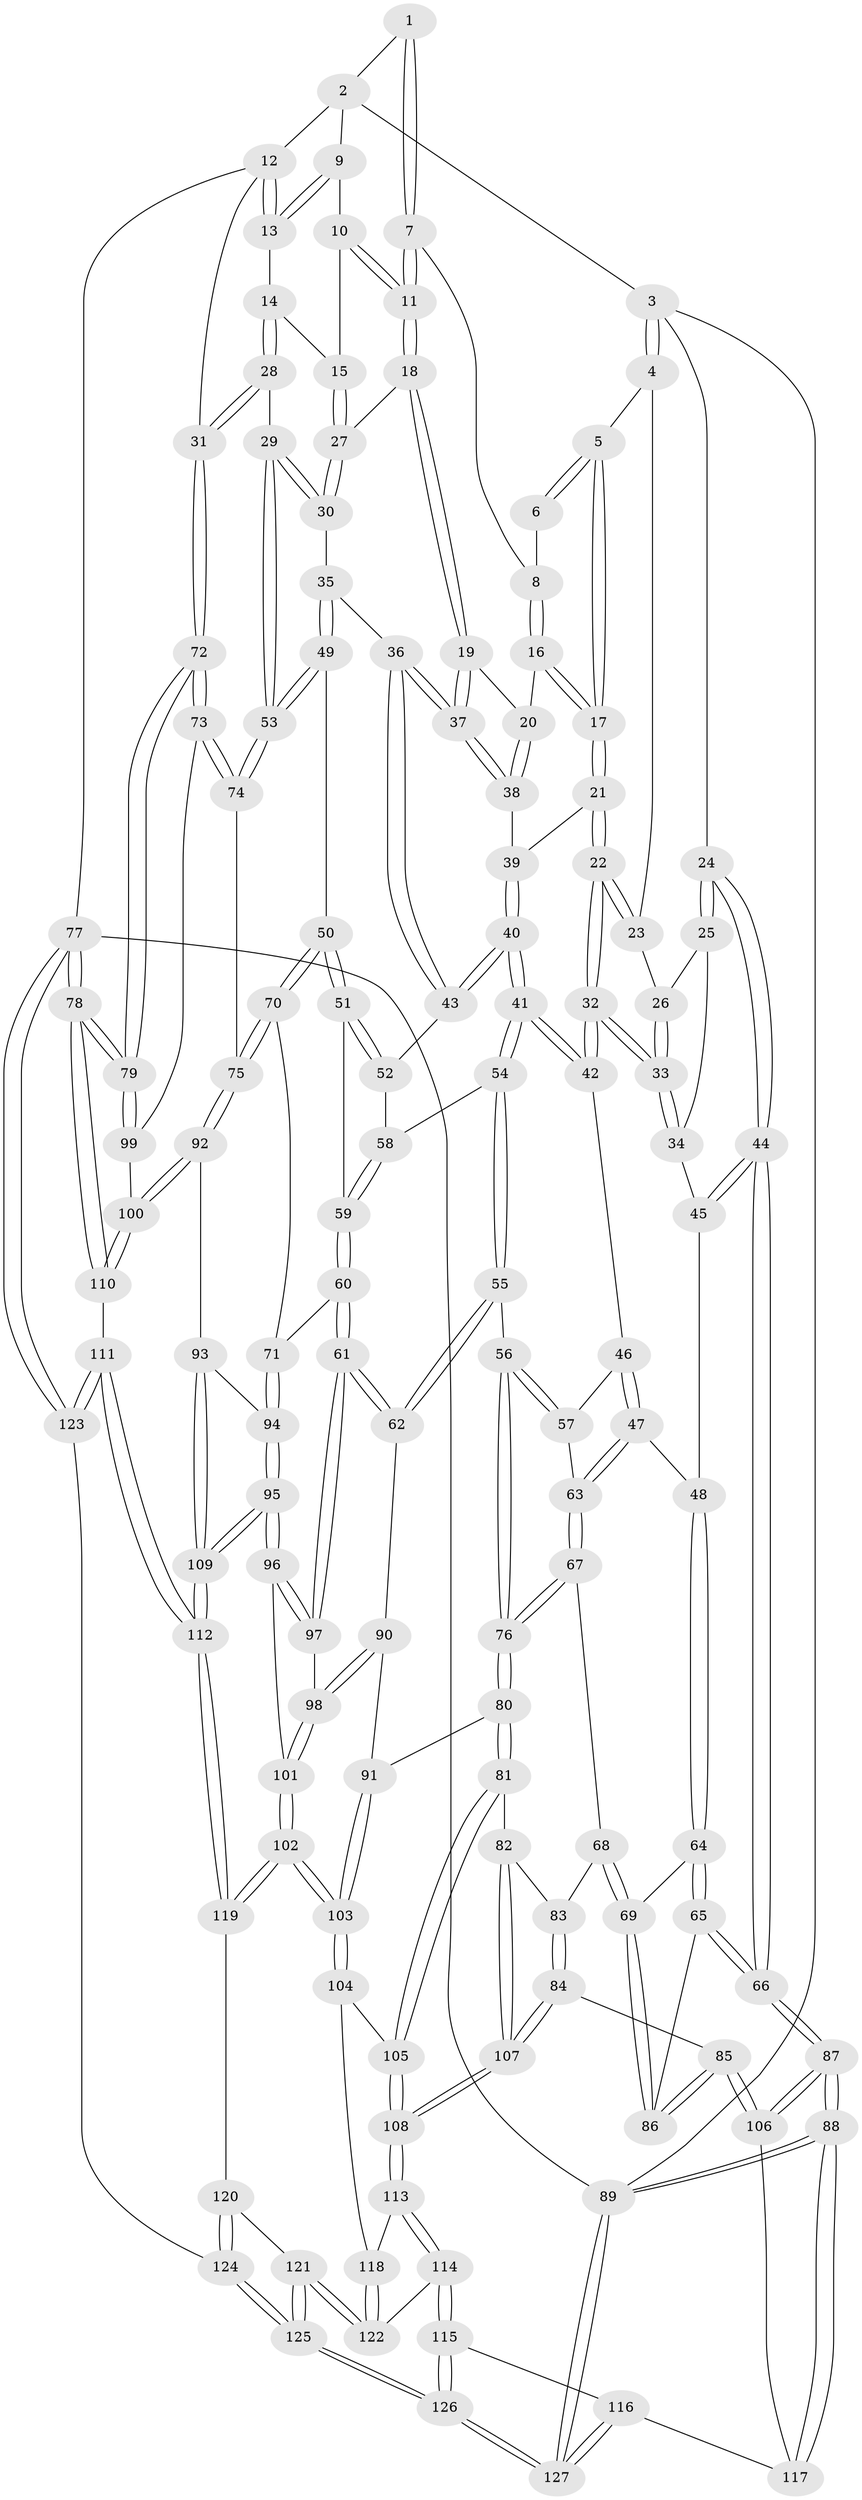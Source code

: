 // coarse degree distribution, {3: 0.13157894736842105, 5: 0.3815789473684211, 6: 0.17105263157894737, 4: 0.2631578947368421, 2: 0.02631578947368421, 8: 0.013157894736842105, 7: 0.013157894736842105}
// Generated by graph-tools (version 1.1) at 2025/04/03/04/25 22:04:28]
// undirected, 127 vertices, 314 edges
graph export_dot {
graph [start="1"]
  node [color=gray90,style=filled];
  1 [pos="+0.641961741603355+0"];
  2 [pos="+0.8398146032657356+0"];
  3 [pos="+0+0"];
  4 [pos="+0.22651654402791002+0"];
  5 [pos="+0.2880149697690049+0"];
  6 [pos="+0.4943695793467407+0"];
  7 [pos="+0.6335142315517475+0.06601595818948126"];
  8 [pos="+0.5820542513314791+0.06630357228094419"];
  9 [pos="+0.8161557996200206+0"];
  10 [pos="+0.7764257176836111+0.015096258631117005"];
  11 [pos="+0.7111950476685832+0.1001910217308028"];
  12 [pos="+1+0.19459265034010642"];
  13 [pos="+0.9002240109673142+0.06549834600670565"];
  14 [pos="+0.8737304918609617+0.16190164528435794"];
  15 [pos="+0.8518075002874702+0.1550472316047312"];
  16 [pos="+0.501197787932993+0.13747376638700085"];
  17 [pos="+0.45866469225154616+0.13652929999186914"];
  18 [pos="+0.7116903599975425+0.15440063744782093"];
  19 [pos="+0.7008723060703753+0.16609959646424136"];
  20 [pos="+0.56842719678576+0.18740952797711855"];
  21 [pos="+0.4156619690046859+0.20870206604361988"];
  22 [pos="+0.29040013853134744+0.27169342935566143"];
  23 [pos="+0.2192449637572508+0"];
  24 [pos="+0+0"];
  25 [pos="+0.08230887504245923+0.1890062990022379"];
  26 [pos="+0.12642854117285557+0.17101665966349347"];
  27 [pos="+0.7350594163848726+0.16618981254797124"];
  28 [pos="+0.9731417229520377+0.3225562226396529"];
  29 [pos="+0.968032816065263+0.3251576380855344"];
  30 [pos="+0.8423644524267533+0.291657374025378"];
  31 [pos="+1+0.2848323346254425"];
  32 [pos="+0.282670499554746+0.28299821306751055"];
  33 [pos="+0.2597614641082138+0.2785105142961292"];
  34 [pos="+0.07813958148437443+0.3154640471171455"];
  35 [pos="+0.6884087895446788+0.3270160306409987"];
  36 [pos="+0.676068092224755+0.31652061493734845"];
  37 [pos="+0.6748943602321348+0.3133080027565797"];
  38 [pos="+0.5762014458608365+0.25885666177855643"];
  39 [pos="+0.5045946373862839+0.3188496082764078"];
  40 [pos="+0.5064410150225988+0.38293768287699087"];
  41 [pos="+0.5011419209974796+0.3903772863433521"];
  42 [pos="+0.2902929802058039+0.3304327324238859"];
  43 [pos="+0.5647070942836427+0.37771783039897483"];
  44 [pos="+0+0.3810920044640556"];
  45 [pos="+0.07464775203720939+0.3189573668632667"];
  46 [pos="+0.2893255349112003+0.33531475245927417"];
  47 [pos="+0.1569638607270231+0.440685006463508"];
  48 [pos="+0.1369252191544882+0.4393509969677268"];
  49 [pos="+0.7098054509110433+0.42901934210518206"];
  50 [pos="+0.6674619274811957+0.4565761288141904"];
  51 [pos="+0.6575769823496675+0.4544191381386985"];
  52 [pos="+0.6321872910340155+0.43736037192040783"];
  53 [pos="+0.8469786098546801+0.4912995004731626"];
  54 [pos="+0.5007098607945762+0.39377080415464005"];
  55 [pos="+0.4215122055537339+0.5188301512118625"];
  56 [pos="+0.3542791698102899+0.5153801619539924"];
  57 [pos="+0.3125834421894867+0.4196332469770247"];
  58 [pos="+0.5448917191157413+0.44661122555849603"];
  59 [pos="+0.5662109499983815+0.478766394072009"];
  60 [pos="+0.5632210024079192+0.5892413116036377"];
  61 [pos="+0.5315204296718357+0.6038532297081912"];
  62 [pos="+0.48191403546680367+0.5807877341115716"];
  63 [pos="+0.19606547110791067+0.4985936613571691"];
  64 [pos="+0.0504877050767955+0.5060760774690999"];
  65 [pos="+0+0.4991904876900971"];
  66 [pos="+0+0.4842133513987433"];
  67 [pos="+0.20275276573618806+0.516586658219301"];
  68 [pos="+0.10243701058773667+0.557294827950876"];
  69 [pos="+0.09794677049430511+0.5555347988603813"];
  70 [pos="+0.6416555692164233+0.5586573326392604"];
  71 [pos="+0.6047112720129185+0.5873134316192256"];
  72 [pos="+1+0.6868301896664875"];
  73 [pos="+1+0.6811532788911354"];
  74 [pos="+0.8460238009984653+0.5511700089089094"];
  75 [pos="+0.8240770153376691+0.5759538856134885"];
  76 [pos="+0.2742356853387189+0.5963142371627365"];
  77 [pos="+1+1"];
  78 [pos="+1+1"];
  79 [pos="+1+1"];
  80 [pos="+0.26947339751147226+0.612593465746201"];
  81 [pos="+0.26217783493868474+0.6203636969739819"];
  82 [pos="+0.2501205513610975+0.6269676048991693"];
  83 [pos="+0.11402777472010461+0.567763436703093"];
  84 [pos="+0.1415825746467234+0.7192370294936807"];
  85 [pos="+0.09955639682298142+0.7215674880228087"];
  86 [pos="+0.06639684827234907+0.6634408399441194"];
  87 [pos="+0+0.7658328103746713"];
  88 [pos="+0+0.874773561891984"];
  89 [pos="+0+1"];
  90 [pos="+0.40146700595984663+0.6632133726872941"];
  91 [pos="+0.3309366956416697+0.65067147403926"];
  92 [pos="+0.7857352914142682+0.6751267028057405"];
  93 [pos="+0.7372775758612519+0.6896802562758348"];
  94 [pos="+0.6679315117114565+0.6605294251061937"];
  95 [pos="+0.5711239006297674+0.7651558807792247"];
  96 [pos="+0.539334849478012+0.7249149358391744"];
  97 [pos="+0.5283734574371592+0.6686584543795934"];
  98 [pos="+0.4163116312532545+0.7017986898989962"];
  99 [pos="+0.8645674375116209+0.798994211215113"];
  100 [pos="+0.8619946446355362+0.7995717208745651"];
  101 [pos="+0.4025446191848083+0.7717560550763506"];
  102 [pos="+0.39182821936759793+0.7838446540616525"];
  103 [pos="+0.38804693754640257+0.7826462824690744"];
  104 [pos="+0.3356152453456724+0.7816901508947954"];
  105 [pos="+0.30867496317047544+0.7620790567642592"];
  106 [pos="+0.05898165551174717+0.7520463668254935"];
  107 [pos="+0.15330832896577798+0.7202778998039351"];
  108 [pos="+0.1908685194720066+0.7833960367279945"];
  109 [pos="+0.6159646622222003+0.873138630366157"];
  110 [pos="+0.8388130372126336+0.8412199309322751"];
  111 [pos="+0.6453982651788492+1"];
  112 [pos="+0.6184365120156209+0.94913083132441"];
  113 [pos="+0.1937651751760216+0.8003250416561809"];
  114 [pos="+0.19732678784194738+0.8706924393329097"];
  115 [pos="+0.14108913127773756+0.9089626886285711"];
  116 [pos="+0.09411068315584672+0.9038224257381854"];
  117 [pos="+0.06767833750052936+0.8681418239984217"];
  118 [pos="+0.3103456456507283+0.8123554734786169"];
  119 [pos="+0.42183975919010186+0.8595039316669824"];
  120 [pos="+0.36498411123820784+0.9003872139645454"];
  121 [pos="+0.27790993483138793+0.9112650076563474"];
  122 [pos="+0.26776067509035045+0.9005848685954203"];
  123 [pos="+0.6483905131219025+1"];
  124 [pos="+0.423347169212304+1"];
  125 [pos="+0.2763402637737504+1"];
  126 [pos="+0.2254368831404695+1"];
  127 [pos="+0+1"];
  1 -- 2;
  1 -- 7;
  1 -- 7;
  2 -- 3;
  2 -- 9;
  2 -- 12;
  3 -- 4;
  3 -- 4;
  3 -- 24;
  3 -- 89;
  4 -- 5;
  4 -- 23;
  5 -- 6;
  5 -- 6;
  5 -- 17;
  5 -- 17;
  6 -- 8;
  7 -- 8;
  7 -- 11;
  7 -- 11;
  8 -- 16;
  8 -- 16;
  9 -- 10;
  9 -- 13;
  9 -- 13;
  10 -- 11;
  10 -- 11;
  10 -- 15;
  11 -- 18;
  11 -- 18;
  12 -- 13;
  12 -- 13;
  12 -- 31;
  12 -- 77;
  13 -- 14;
  14 -- 15;
  14 -- 28;
  14 -- 28;
  15 -- 27;
  15 -- 27;
  16 -- 17;
  16 -- 17;
  16 -- 20;
  17 -- 21;
  17 -- 21;
  18 -- 19;
  18 -- 19;
  18 -- 27;
  19 -- 20;
  19 -- 37;
  19 -- 37;
  20 -- 38;
  20 -- 38;
  21 -- 22;
  21 -- 22;
  21 -- 39;
  22 -- 23;
  22 -- 23;
  22 -- 32;
  22 -- 32;
  23 -- 26;
  24 -- 25;
  24 -- 25;
  24 -- 44;
  24 -- 44;
  25 -- 26;
  25 -- 34;
  26 -- 33;
  26 -- 33;
  27 -- 30;
  27 -- 30;
  28 -- 29;
  28 -- 31;
  28 -- 31;
  29 -- 30;
  29 -- 30;
  29 -- 53;
  29 -- 53;
  30 -- 35;
  31 -- 72;
  31 -- 72;
  32 -- 33;
  32 -- 33;
  32 -- 42;
  32 -- 42;
  33 -- 34;
  33 -- 34;
  34 -- 45;
  35 -- 36;
  35 -- 49;
  35 -- 49;
  36 -- 37;
  36 -- 37;
  36 -- 43;
  36 -- 43;
  37 -- 38;
  37 -- 38;
  38 -- 39;
  39 -- 40;
  39 -- 40;
  40 -- 41;
  40 -- 41;
  40 -- 43;
  40 -- 43;
  41 -- 42;
  41 -- 42;
  41 -- 54;
  41 -- 54;
  42 -- 46;
  43 -- 52;
  44 -- 45;
  44 -- 45;
  44 -- 66;
  44 -- 66;
  45 -- 48;
  46 -- 47;
  46 -- 47;
  46 -- 57;
  47 -- 48;
  47 -- 63;
  47 -- 63;
  48 -- 64;
  48 -- 64;
  49 -- 50;
  49 -- 53;
  49 -- 53;
  50 -- 51;
  50 -- 51;
  50 -- 70;
  50 -- 70;
  51 -- 52;
  51 -- 52;
  51 -- 59;
  52 -- 58;
  53 -- 74;
  53 -- 74;
  54 -- 55;
  54 -- 55;
  54 -- 58;
  55 -- 56;
  55 -- 62;
  55 -- 62;
  56 -- 57;
  56 -- 57;
  56 -- 76;
  56 -- 76;
  57 -- 63;
  58 -- 59;
  58 -- 59;
  59 -- 60;
  59 -- 60;
  60 -- 61;
  60 -- 61;
  60 -- 71;
  61 -- 62;
  61 -- 62;
  61 -- 97;
  61 -- 97;
  62 -- 90;
  63 -- 67;
  63 -- 67;
  64 -- 65;
  64 -- 65;
  64 -- 69;
  65 -- 66;
  65 -- 66;
  65 -- 86;
  66 -- 87;
  66 -- 87;
  67 -- 68;
  67 -- 76;
  67 -- 76;
  68 -- 69;
  68 -- 69;
  68 -- 83;
  69 -- 86;
  69 -- 86;
  70 -- 71;
  70 -- 75;
  70 -- 75;
  71 -- 94;
  71 -- 94;
  72 -- 73;
  72 -- 73;
  72 -- 79;
  72 -- 79;
  73 -- 74;
  73 -- 74;
  73 -- 99;
  74 -- 75;
  75 -- 92;
  75 -- 92;
  76 -- 80;
  76 -- 80;
  77 -- 78;
  77 -- 78;
  77 -- 123;
  77 -- 123;
  77 -- 89;
  78 -- 79;
  78 -- 79;
  78 -- 110;
  78 -- 110;
  79 -- 99;
  79 -- 99;
  80 -- 81;
  80 -- 81;
  80 -- 91;
  81 -- 82;
  81 -- 105;
  81 -- 105;
  82 -- 83;
  82 -- 107;
  82 -- 107;
  83 -- 84;
  83 -- 84;
  84 -- 85;
  84 -- 107;
  84 -- 107;
  85 -- 86;
  85 -- 86;
  85 -- 106;
  85 -- 106;
  87 -- 88;
  87 -- 88;
  87 -- 106;
  87 -- 106;
  88 -- 89;
  88 -- 89;
  88 -- 117;
  88 -- 117;
  89 -- 127;
  89 -- 127;
  90 -- 91;
  90 -- 98;
  90 -- 98;
  91 -- 103;
  91 -- 103;
  92 -- 93;
  92 -- 100;
  92 -- 100;
  93 -- 94;
  93 -- 109;
  93 -- 109;
  94 -- 95;
  94 -- 95;
  95 -- 96;
  95 -- 96;
  95 -- 109;
  95 -- 109;
  96 -- 97;
  96 -- 97;
  96 -- 101;
  97 -- 98;
  98 -- 101;
  98 -- 101;
  99 -- 100;
  100 -- 110;
  100 -- 110;
  101 -- 102;
  101 -- 102;
  102 -- 103;
  102 -- 103;
  102 -- 119;
  102 -- 119;
  103 -- 104;
  103 -- 104;
  104 -- 105;
  104 -- 118;
  105 -- 108;
  105 -- 108;
  106 -- 117;
  107 -- 108;
  107 -- 108;
  108 -- 113;
  108 -- 113;
  109 -- 112;
  109 -- 112;
  110 -- 111;
  111 -- 112;
  111 -- 112;
  111 -- 123;
  111 -- 123;
  112 -- 119;
  112 -- 119;
  113 -- 114;
  113 -- 114;
  113 -- 118;
  114 -- 115;
  114 -- 115;
  114 -- 122;
  115 -- 116;
  115 -- 126;
  115 -- 126;
  116 -- 117;
  116 -- 127;
  116 -- 127;
  118 -- 122;
  118 -- 122;
  119 -- 120;
  120 -- 121;
  120 -- 124;
  120 -- 124;
  121 -- 122;
  121 -- 122;
  121 -- 125;
  121 -- 125;
  123 -- 124;
  124 -- 125;
  124 -- 125;
  125 -- 126;
  125 -- 126;
  126 -- 127;
  126 -- 127;
}
